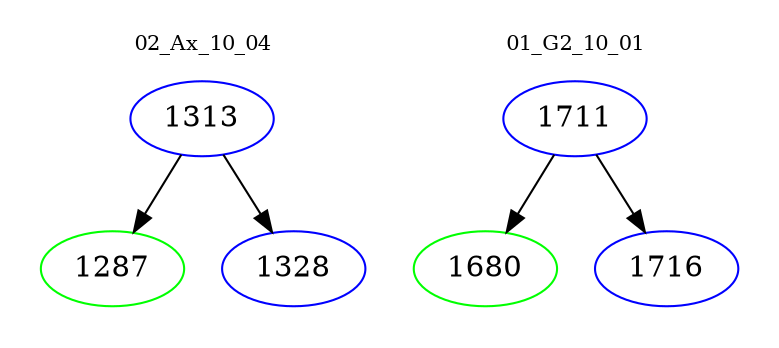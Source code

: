 digraph{
subgraph cluster_0 {
color = white
label = "02_Ax_10_04";
fontsize=10;
T0_1313 [label="1313", color="blue"]
T0_1313 -> T0_1287 [color="black"]
T0_1287 [label="1287", color="green"]
T0_1313 -> T0_1328 [color="black"]
T0_1328 [label="1328", color="blue"]
}
subgraph cluster_1 {
color = white
label = "01_G2_10_01";
fontsize=10;
T1_1711 [label="1711", color="blue"]
T1_1711 -> T1_1680 [color="black"]
T1_1680 [label="1680", color="green"]
T1_1711 -> T1_1716 [color="black"]
T1_1716 [label="1716", color="blue"]
}
}
